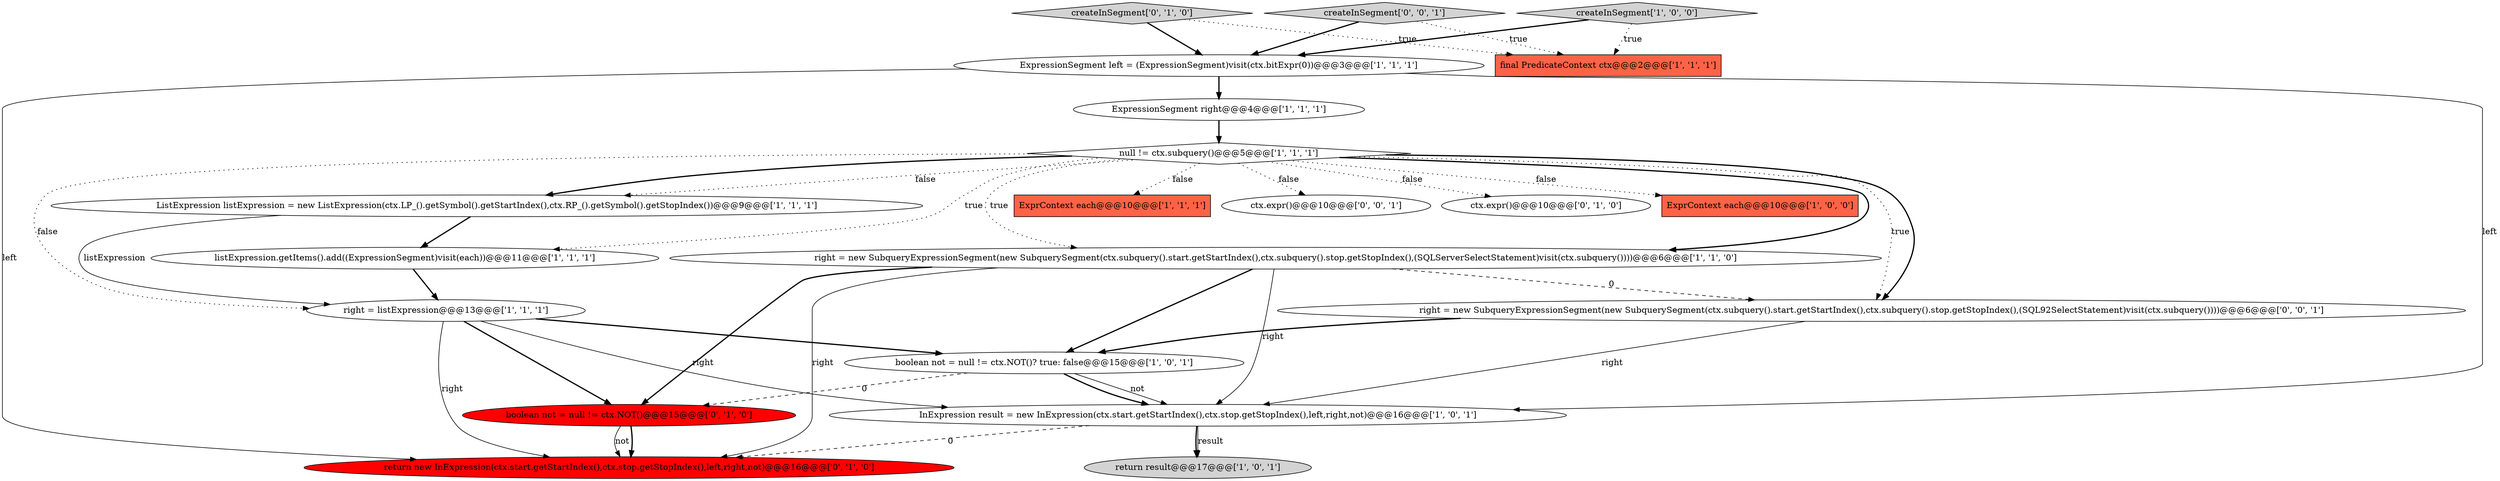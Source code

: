 digraph {
12 [style = filled, label = "return result@@@17@@@['1', '0', '1']", fillcolor = lightgray, shape = ellipse image = "AAA0AAABBB1BBB"];
14 [style = filled, label = "return new InExpression(ctx.start.getStartIndex(),ctx.stop.getStopIndex(),left,right,not)@@@16@@@['0', '1', '0']", fillcolor = red, shape = ellipse image = "AAA1AAABBB2BBB"];
2 [style = filled, label = "null != ctx.subquery()@@@5@@@['1', '1', '1']", fillcolor = white, shape = diamond image = "AAA0AAABBB1BBB"];
17 [style = filled, label = "createInSegment['0', '1', '0']", fillcolor = lightgray, shape = diamond image = "AAA0AAABBB2BBB"];
6 [style = filled, label = "ExprContext each@@@10@@@['1', '1', '1']", fillcolor = tomato, shape = box image = "AAA0AAABBB1BBB"];
20 [style = filled, label = "right = new SubqueryExpressionSegment(new SubquerySegment(ctx.subquery().start.getStartIndex(),ctx.subquery().stop.getStopIndex(),(SQL92SelectStatement)visit(ctx.subquery())))@@@6@@@['0', '0', '1']", fillcolor = white, shape = ellipse image = "AAA0AAABBB3BBB"];
8 [style = filled, label = "final PredicateContext ctx@@@2@@@['1', '1', '1']", fillcolor = tomato, shape = box image = "AAA0AAABBB1BBB"];
16 [style = filled, label = "boolean not = null != ctx.NOT()@@@15@@@['0', '1', '0']", fillcolor = red, shape = ellipse image = "AAA1AAABBB2BBB"];
18 [style = filled, label = "ctx.expr()@@@10@@@['0', '0', '1']", fillcolor = white, shape = ellipse image = "AAA0AAABBB3BBB"];
15 [style = filled, label = "ctx.expr()@@@10@@@['0', '1', '0']", fillcolor = white, shape = ellipse image = "AAA0AAABBB2BBB"];
5 [style = filled, label = "ExprContext each@@@10@@@['1', '0', '0']", fillcolor = tomato, shape = box image = "AAA0AAABBB1BBB"];
19 [style = filled, label = "createInSegment['0', '0', '1']", fillcolor = lightgray, shape = diamond image = "AAA0AAABBB3BBB"];
4 [style = filled, label = "ListExpression listExpression = new ListExpression(ctx.LP_().getSymbol().getStartIndex(),ctx.RP_().getSymbol().getStopIndex())@@@9@@@['1', '1', '1']", fillcolor = white, shape = ellipse image = "AAA0AAABBB1BBB"];
0 [style = filled, label = "right = new SubqueryExpressionSegment(new SubquerySegment(ctx.subquery().start.getStartIndex(),ctx.subquery().stop.getStopIndex(),(SQLServerSelectStatement)visit(ctx.subquery())))@@@6@@@['1', '1', '0']", fillcolor = white, shape = ellipse image = "AAA0AAABBB1BBB"];
9 [style = filled, label = "createInSegment['1', '0', '0']", fillcolor = lightgray, shape = diamond image = "AAA0AAABBB1BBB"];
7 [style = filled, label = "listExpression.getItems().add((ExpressionSegment)visit(each))@@@11@@@['1', '1', '1']", fillcolor = white, shape = ellipse image = "AAA0AAABBB1BBB"];
3 [style = filled, label = "ExpressionSegment right@@@4@@@['1', '1', '1']", fillcolor = white, shape = ellipse image = "AAA0AAABBB1BBB"];
1 [style = filled, label = "InExpression result = new InExpression(ctx.start.getStartIndex(),ctx.stop.getStopIndex(),left,right,not)@@@16@@@['1', '0', '1']", fillcolor = white, shape = ellipse image = "AAA0AAABBB1BBB"];
13 [style = filled, label = "ExpressionSegment left = (ExpressionSegment)visit(ctx.bitExpr(0))@@@3@@@['1', '1', '1']", fillcolor = white, shape = ellipse image = "AAA0AAABBB1BBB"];
10 [style = filled, label = "right = listExpression@@@13@@@['1', '1', '1']", fillcolor = white, shape = ellipse image = "AAA0AAABBB1BBB"];
11 [style = filled, label = "boolean not = null != ctx.NOT()? true: false@@@15@@@['1', '0', '1']", fillcolor = white, shape = ellipse image = "AAA0AAABBB1BBB"];
2->20 [style = dotted, label="true"];
11->1 [style = solid, label="not"];
0->16 [style = bold, label=""];
2->20 [style = bold, label=""];
2->0 [style = dotted, label="true"];
2->15 [style = dotted, label="false"];
1->14 [style = dashed, label="0"];
7->10 [style = bold, label=""];
11->1 [style = bold, label=""];
11->16 [style = dashed, label="0"];
0->11 [style = bold, label=""];
10->1 [style = solid, label="right"];
0->1 [style = solid, label="right"];
2->10 [style = dotted, label="false"];
2->18 [style = dotted, label="false"];
0->20 [style = dashed, label="0"];
2->4 [style = bold, label=""];
13->14 [style = solid, label="left"];
19->8 [style = dotted, label="true"];
4->7 [style = bold, label=""];
20->1 [style = solid, label="right"];
9->8 [style = dotted, label="true"];
17->8 [style = dotted, label="true"];
4->10 [style = solid, label="listExpression"];
2->0 [style = bold, label=""];
10->14 [style = solid, label="right"];
19->13 [style = bold, label=""];
3->2 [style = bold, label=""];
13->3 [style = bold, label=""];
10->16 [style = bold, label=""];
2->5 [style = dotted, label="false"];
2->7 [style = dotted, label="true"];
1->12 [style = bold, label=""];
1->12 [style = solid, label="result"];
0->14 [style = solid, label="right"];
9->13 [style = bold, label=""];
2->6 [style = dotted, label="false"];
16->14 [style = bold, label=""];
17->13 [style = bold, label=""];
2->4 [style = dotted, label="false"];
13->1 [style = solid, label="left"];
16->14 [style = solid, label="not"];
20->11 [style = bold, label=""];
10->11 [style = bold, label=""];
}
